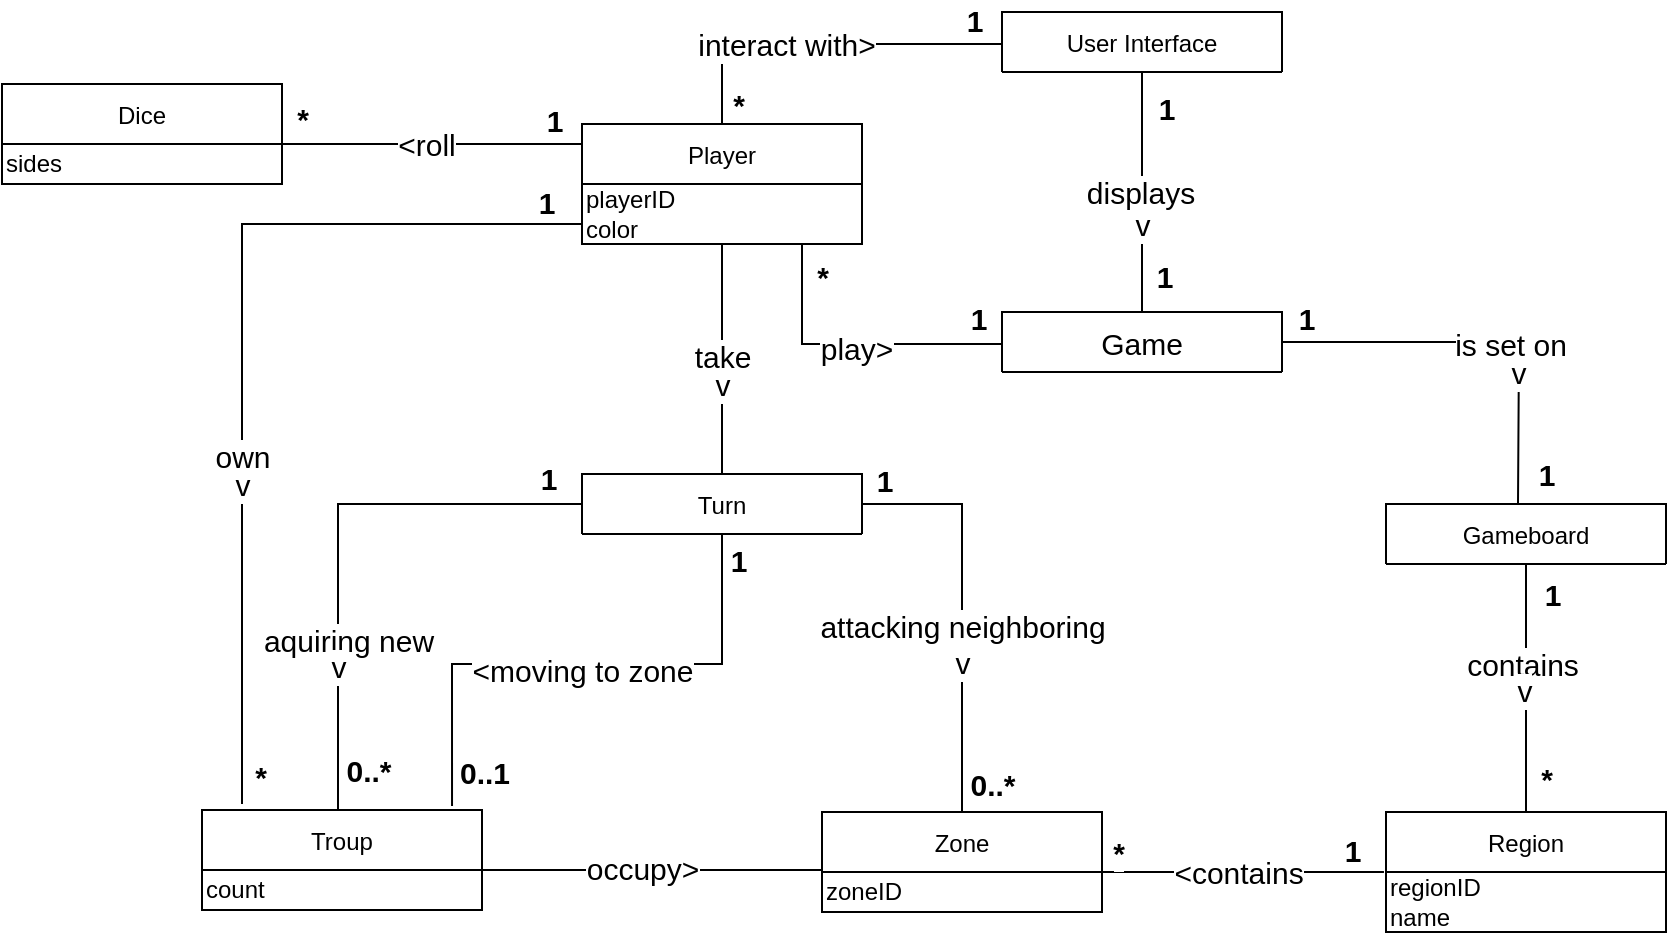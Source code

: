 <mxfile version="17.4.3" type="device"><diagram id="_PpX-6siAjh2ybpmOWNd" name="Page-1"><mxGraphModel dx="1792" dy="517" grid="1" gridSize="10" guides="1" tooltips="1" connect="1" arrows="1" fold="1" page="1" pageScale="1" pageWidth="850" pageHeight="1100" math="0" shadow="0"><root><mxCell id="0"/><mxCell id="1" parent="0"/><mxCell id="pQZbKmMFNrwizAt6MDCq-14" style="edgeStyle=orthogonalEdgeStyle;rounded=0;orthogonalLoop=1;jettySize=auto;html=1;entryX=0;entryY=0.5;entryDx=0;entryDy=0;fontSize=17;endArrow=none;endFill=0;" parent="1" source="MfmcGLz-_4HPF3tlukN0-1" target="MfmcGLz-_4HPF3tlukN0-37" edge="1"><mxGeometry relative="1" as="geometry"><Array as="points"><mxPoint x="240" y="480"/></Array></mxGeometry></mxCell><mxCell id="pQZbKmMFNrwizAt6MDCq-17" value="play&amp;gt;" style="edgeLabel;html=1;align=center;verticalAlign=middle;resizable=0;points=[];fontSize=15;" parent="pQZbKmMFNrwizAt6MDCq-14" vertex="1" connectable="0"><mxGeometry x="-0.053" y="-2" relative="1" as="geometry"><mxPoint x="5" as="offset"/></mxGeometry></mxCell><mxCell id="pQZbKmMFNrwizAt6MDCq-83" value="&lt;b&gt;1&lt;/b&gt;" style="edgeLabel;html=1;align=center;verticalAlign=middle;resizable=0;points=[];fontSize=15;" parent="pQZbKmMFNrwizAt6MDCq-14" vertex="1" connectable="0"><mxGeometry x="0.693" y="-2" relative="1" as="geometry"><mxPoint x="10" y="-15" as="offset"/></mxGeometry></mxCell><mxCell id="pQZbKmMFNrwizAt6MDCq-84" value="*" style="edgeLabel;html=1;align=center;verticalAlign=middle;resizable=0;points=[];fontSize=15;fontStyle=1" parent="pQZbKmMFNrwizAt6MDCq-14" vertex="1" connectable="0"><mxGeometry x="-0.787" y="2" relative="1" as="geometry"><mxPoint x="8" as="offset"/></mxGeometry></mxCell><mxCell id="pQZbKmMFNrwizAt6MDCq-15" style="edgeStyle=orthogonalEdgeStyle;rounded=0;orthogonalLoop=1;jettySize=auto;html=1;entryX=0;entryY=0.5;entryDx=0;entryDy=0;fontSize=17;endArrow=none;endFill=0;" parent="1" source="MfmcGLz-_4HPF3tlukN0-1" target="MfmcGLz-_4HPF3tlukN0-29" edge="1"><mxGeometry relative="1" as="geometry"><Array as="points"><mxPoint x="200" y="330"/></Array></mxGeometry></mxCell><mxCell id="pQZbKmMFNrwizAt6MDCq-16" value="interact with&amp;gt;" style="edgeLabel;html=1;align=center;verticalAlign=middle;resizable=0;points=[];fontSize=15;" parent="pQZbKmMFNrwizAt6MDCq-15" vertex="1" connectable="0"><mxGeometry x="-0.211" relative="1" as="geometry"><mxPoint as="offset"/></mxGeometry></mxCell><mxCell id="pQZbKmMFNrwizAt6MDCq-40" value="1" style="edgeLabel;html=1;align=center;verticalAlign=middle;resizable=0;points=[];fontSize=15;fontStyle=1" parent="pQZbKmMFNrwizAt6MDCq-15" vertex="1" connectable="0"><mxGeometry x="0.778" y="-1" relative="1" as="geometry"><mxPoint x="5" y="-13" as="offset"/></mxGeometry></mxCell><mxCell id="pQZbKmMFNrwizAt6MDCq-41" value="*" style="edgeLabel;html=1;align=center;verticalAlign=middle;resizable=0;points=[];fontSize=15;fontStyle=1" parent="pQZbKmMFNrwizAt6MDCq-15" vertex="1" connectable="0"><mxGeometry x="-0.678" y="-1" relative="1" as="geometry"><mxPoint x="7" y="19" as="offset"/></mxGeometry></mxCell><mxCell id="MfmcGLz-_4HPF3tlukN0-1" value="Player" style="swimlane;fontStyle=0;childLayout=stackLayout;horizontal=1;startSize=30;horizontalStack=0;resizeParent=1;resizeParentMax=0;resizeLast=0;collapsible=1;marginBottom=0;" parent="1" vertex="1"><mxGeometry x="130" y="370" width="140" height="60" as="geometry"/></mxCell><mxCell id="pQZbKmMFNrwizAt6MDCq-53" value="&lt;div align=&quot;left&quot;&gt;playerID&lt;/div&gt;color" style="text;html=1;align=left;verticalAlign=middle;resizable=0;points=[];autosize=1;strokeColor=none;fillColor=none;fontSize=12;" parent="MfmcGLz-_4HPF3tlukN0-1" vertex="1"><mxGeometry y="30" width="140" height="30" as="geometry"/></mxCell><mxCell id="MfmcGLz-_4HPF3tlukN0-5" value="Gameboard" style="swimlane;fontStyle=0;childLayout=stackLayout;horizontal=1;startSize=30;horizontalStack=0;resizeParent=1;resizeParentMax=0;resizeLast=0;collapsible=1;marginBottom=0;" parent="1" vertex="1"><mxGeometry x="532" y="560" width="140" height="30" as="geometry"/></mxCell><mxCell id="MfmcGLz-_4HPF3tlukN0-36" value="&amp;lt;&lt;font style=&quot;font-size: 15px&quot;&gt;contains&lt;/font&gt;&lt;font style=&quot;font-size: 15px&quot;&gt;&lt;font style=&quot;font-size: 15px&quot;&gt;&lt;br&gt;&lt;/font&gt;&lt;/font&gt;" style="edgeStyle=orthogonalEdgeStyle;rounded=0;orthogonalLoop=1;jettySize=auto;html=1;exitX=0.007;exitY=0.133;exitDx=0;exitDy=0;fontSize=15;endArrow=none;endFill=0;exitPerimeter=0;entryX=1;entryY=0.5;entryDx=0;entryDy=0;" parent="1" target="MfmcGLz-_4HPF3tlukN0-13" edge="1"><mxGeometry relative="1" as="geometry"><mxPoint x="530.98" y="743.99" as="sourcePoint"/><mxPoint x="390" y="740" as="targetPoint"/><Array as="points"><mxPoint x="390" y="744"/></Array></mxGeometry></mxCell><mxCell id="MfmcGLz-_4HPF3tlukN0-51" value="1" style="edgeLabel;html=1;align=center;verticalAlign=middle;resizable=0;points=[];fontSize=15;fontStyle=1" parent="MfmcGLz-_4HPF3tlukN0-36" vertex="1" connectable="0"><mxGeometry x="-0.832" relative="1" as="geometry"><mxPoint x="-4" y="-11" as="offset"/></mxGeometry></mxCell><mxCell id="MfmcGLz-_4HPF3tlukN0-52" value="*" style="edgeLabel;html=1;align=center;verticalAlign=middle;resizable=0;points=[];fontSize=17;fontStyle=1" parent="MfmcGLz-_4HPF3tlukN0-36" vertex="1" connectable="0"><mxGeometry x="0.755" y="-1" relative="1" as="geometry"><mxPoint x="-30" y="-12" as="offset"/></mxGeometry></mxCell><mxCell id="pQZbKmMFNrwizAt6MDCq-20" value="&lt;span style=&quot;font-size: 15px;&quot;&gt;*&lt;/span&gt;" style="edgeLabel;html=1;align=center;verticalAlign=middle;resizable=0;points=[];fontSize=15;fontStyle=1" parent="MfmcGLz-_4HPF3tlukN0-36" vertex="1" connectable="0"><mxGeometry x="0.831" y="-3" relative="1" as="geometry"><mxPoint y="-7" as="offset"/></mxGeometry></mxCell><mxCell id="MfmcGLz-_4HPF3tlukN0-9" value="Region" style="swimlane;fontStyle=0;childLayout=stackLayout;horizontal=1;startSize=30;horizontalStack=0;resizeParent=1;resizeParentMax=0;resizeLast=0;collapsible=1;marginBottom=0;" parent="1" vertex="1"><mxGeometry x="532" y="714" width="140" height="60" as="geometry"/></mxCell><mxCell id="pQZbKmMFNrwizAt6MDCq-66" value="&lt;div align=&quot;left&quot;&gt;regionID&lt;br&gt;name&lt;/div&gt;" style="text;html=1;align=left;verticalAlign=middle;resizable=0;points=[];autosize=1;strokeColor=none;fillColor=none;fontSize=12;" parent="MfmcGLz-_4HPF3tlukN0-9" vertex="1"><mxGeometry y="30" width="140" height="30" as="geometry"/></mxCell><mxCell id="MfmcGLz-_4HPF3tlukN0-13" value="Zone" style="swimlane;fontStyle=0;childLayout=stackLayout;horizontal=1;startSize=30;horizontalStack=0;resizeParent=1;resizeParentMax=0;resizeLast=0;collapsible=1;marginBottom=0;" parent="1" vertex="1"><mxGeometry x="250" y="714" width="140" height="50" as="geometry"/></mxCell><mxCell id="pQZbKmMFNrwizAt6MDCq-65" value="&lt;div align=&quot;left&quot;&gt;zoneID&lt;/div&gt;" style="text;html=1;align=left;verticalAlign=middle;resizable=0;points=[];autosize=1;strokeColor=none;fillColor=none;fontSize=12;" parent="MfmcGLz-_4HPF3tlukN0-13" vertex="1"><mxGeometry y="30" width="140" height="20" as="geometry"/></mxCell><mxCell id="MfmcGLz-_4HPF3tlukN0-17" value="Troup" style="swimlane;fontStyle=0;childLayout=stackLayout;horizontal=1;startSize=30;horizontalStack=0;resizeParent=1;resizeParentMax=0;resizeLast=0;collapsible=1;marginBottom=0;" parent="1" vertex="1"><mxGeometry x="-60" y="713" width="140" height="50" as="geometry"/></mxCell><mxCell id="pQZbKmMFNrwizAt6MDCq-64" value="&lt;div align=&quot;left&quot;&gt;count&lt;/div&gt;" style="text;html=1;align=left;verticalAlign=middle;resizable=0;points=[];autosize=1;strokeColor=none;fillColor=none;fontSize=12;" parent="MfmcGLz-_4HPF3tlukN0-17" vertex="1"><mxGeometry y="30" width="140" height="20" as="geometry"/></mxCell><mxCell id="MfmcGLz-_4HPF3tlukN0-25" value="Dice" style="swimlane;fontStyle=0;childLayout=stackLayout;horizontal=1;startSize=30;horizontalStack=0;resizeParent=1;resizeParentMax=0;resizeLast=0;collapsible=1;marginBottom=0;" parent="1" vertex="1"><mxGeometry x="-160" y="350" width="140" height="50" as="geometry"/></mxCell><mxCell id="pQZbKmMFNrwizAt6MDCq-63" value="&lt;div align=&quot;left&quot;&gt;sides&lt;/div&gt;" style="text;html=1;align=left;verticalAlign=middle;resizable=0;points=[];autosize=1;strokeColor=none;fillColor=none;fontSize=12;" parent="MfmcGLz-_4HPF3tlukN0-25" vertex="1"><mxGeometry y="30" width="140" height="20" as="geometry"/></mxCell><mxCell id="pQZbKmMFNrwizAt6MDCq-10" style="edgeStyle=orthogonalEdgeStyle;rounded=0;orthogonalLoop=1;jettySize=auto;html=1;entryX=0.5;entryY=0;entryDx=0;entryDy=0;fontSize=17;endArrow=none;endFill=0;" parent="1" source="MfmcGLz-_4HPF3tlukN0-29" target="MfmcGLz-_4HPF3tlukN0-37" edge="1"><mxGeometry relative="1" as="geometry"/></mxCell><mxCell id="pQZbKmMFNrwizAt6MDCq-12" value="&lt;b style=&quot;font-size: 15px;&quot;&gt;1&lt;/b&gt;" style="edgeLabel;html=1;align=center;verticalAlign=middle;resizable=0;points=[];fontSize=15;" parent="pQZbKmMFNrwizAt6MDCq-10" vertex="1" connectable="0"><mxGeometry x="-0.733" y="1" relative="1" as="geometry"><mxPoint x="11" y="2" as="offset"/></mxGeometry></mxCell><mxCell id="pQZbKmMFNrwizAt6MDCq-11" value="displays" style="edgeLabel;html=1;align=center;verticalAlign=middle;resizable=0;points=[];fontSize=15;" parent="pQZbKmMFNrwizAt6MDCq-10" vertex="1" connectable="0"><mxGeometry x="0.2" y="-1" relative="1" as="geometry"><mxPoint y="-12" as="offset"/></mxGeometry></mxCell><mxCell id="pQZbKmMFNrwizAt6MDCq-13" value="&lt;b style=&quot;font-size: 15px;&quot;&gt;1&lt;/b&gt;" style="edgeLabel;html=1;align=center;verticalAlign=middle;resizable=0;points=[];fontSize=15;" parent="pQZbKmMFNrwizAt6MDCq-10" vertex="1" connectable="0"><mxGeometry x="0.711" y="3" relative="1" as="geometry"><mxPoint x="8" y="-1" as="offset"/></mxGeometry></mxCell><mxCell id="MfmcGLz-_4HPF3tlukN0-29" value="User Interface" style="swimlane;fontStyle=0;childLayout=stackLayout;horizontal=1;startSize=30;horizontalStack=0;resizeParent=1;resizeParentMax=0;resizeLast=0;collapsible=1;marginBottom=0;" parent="1" vertex="1"><mxGeometry x="340" y="314" width="140" height="30" as="geometry"/></mxCell><mxCell id="MfmcGLz-_4HPF3tlukN0-33" style="edgeStyle=orthogonalEdgeStyle;rounded=0;orthogonalLoop=1;jettySize=auto;html=1;entryX=0.5;entryY=0;entryDx=0;entryDy=0;endArrow=none;endFill=0;exitX=0.5;exitY=1;exitDx=0;exitDy=0;" parent="1" source="MfmcGLz-_4HPF3tlukN0-5" target="MfmcGLz-_4HPF3tlukN0-9" edge="1"><mxGeometry relative="1" as="geometry"><Array as="points"><mxPoint x="602" y="610"/><mxPoint x="602" y="610"/></Array><mxPoint x="600" y="620" as="sourcePoint"/></mxGeometry></mxCell><mxCell id="MfmcGLz-_4HPF3tlukN0-34" value="&lt;font style=&quot;font-size: 15px&quot;&gt;contains&lt;br&gt;&lt;/font&gt;" style="edgeLabel;html=1;align=center;verticalAlign=middle;resizable=0;points=[];" parent="MfmcGLz-_4HPF3tlukN0-33" vertex="1" connectable="0"><mxGeometry x="0.222" y="-2" relative="1" as="geometry"><mxPoint y="-26" as="offset"/></mxGeometry></mxCell><mxCell id="pQZbKmMFNrwizAt6MDCq-6" value="&lt;b style=&quot;font-size: 15px;&quot;&gt;1&lt;/b&gt;" style="edgeLabel;html=1;align=center;verticalAlign=middle;resizable=0;points=[];fontSize=15;" parent="MfmcGLz-_4HPF3tlukN0-33" vertex="1" connectable="0"><mxGeometry x="-0.756" y="2" relative="1" as="geometry"><mxPoint x="11" as="offset"/></mxGeometry></mxCell><mxCell id="pQZbKmMFNrwizAt6MDCq-7" value="&lt;b style=&quot;font-size: 15px;&quot;&gt;*&lt;/b&gt;" style="edgeLabel;html=1;align=center;verticalAlign=middle;resizable=0;points=[];fontSize=15;" parent="MfmcGLz-_4HPF3tlukN0-33" vertex="1" connectable="0"><mxGeometry x="0.289" relative="1" as="geometry"><mxPoint x="10" y="27" as="offset"/></mxGeometry></mxCell><mxCell id="MfmcGLz-_4HPF3tlukN0-41" style="edgeStyle=orthogonalEdgeStyle;rounded=0;orthogonalLoop=1;jettySize=auto;html=1;entryX=0.5;entryY=0;entryDx=0;entryDy=0;fontSize=15;exitX=1;exitY=0.5;exitDx=0;exitDy=0;endArrow=none;endFill=0;" parent="1" source="MfmcGLz-_4HPF3tlukN0-37" edge="1"><mxGeometry relative="1" as="geometry"><mxPoint x="488" y="480" as="sourcePoint"/><mxPoint x="598" y="560" as="targetPoint"/></mxGeometry></mxCell><mxCell id="MfmcGLz-_4HPF3tlukN0-42" value="is set on" style="edgeLabel;html=1;align=center;verticalAlign=middle;resizable=0;points=[];fontSize=15;" parent="MfmcGLz-_4HPF3tlukN0-41" vertex="1" connectable="0"><mxGeometry x="-0.179" y="-1" relative="1" as="geometry"><mxPoint x="32" as="offset"/></mxGeometry></mxCell><mxCell id="pQZbKmMFNrwizAt6MDCq-8" value="&lt;b style=&quot;font-size: 15px;&quot;&gt;1&lt;/b&gt;" style="edgeLabel;html=1;align=center;verticalAlign=middle;resizable=0;points=[];fontSize=15;" parent="MfmcGLz-_4HPF3tlukN0-41" vertex="1" connectable="0"><mxGeometry x="0.495" y="2" relative="1" as="geometry"><mxPoint x="11" y="35" as="offset"/></mxGeometry></mxCell><mxCell id="pQZbKmMFNrwizAt6MDCq-9" value="&lt;b style=&quot;font-size: 15px;&quot;&gt;1&lt;/b&gt;" style="edgeLabel;html=1;align=center;verticalAlign=middle;resizable=0;points=[];fontSize=15;" parent="MfmcGLz-_4HPF3tlukN0-41" vertex="1" connectable="0"><mxGeometry x="-0.859" y="-1" relative="1" as="geometry"><mxPoint x="-2" y="-13" as="offset"/></mxGeometry></mxCell><mxCell id="MfmcGLz-_4HPF3tlukN0-37" value="Game" style="swimlane;fontStyle=0;childLayout=stackLayout;horizontal=1;startSize=30;horizontalStack=0;resizeParent=1;resizeParentMax=0;resizeLast=0;collapsible=1;marginBottom=0;fontSize=15;" parent="1" vertex="1"><mxGeometry x="340" y="464" width="140" height="30" as="geometry"/></mxCell><mxCell id="pQZbKmMFNrwizAt6MDCq-18" style="edgeStyle=orthogonalEdgeStyle;rounded=0;orthogonalLoop=1;jettySize=auto;html=1;fontSize=15;endArrow=none;endFill=0;entryX=1;entryY=0.5;entryDx=0;entryDy=0;" parent="1" target="MfmcGLz-_4HPF3tlukN0-25" edge="1"><mxGeometry relative="1" as="geometry"><mxPoint x="130" y="380" as="sourcePoint"/><mxPoint x="-1" y="400" as="targetPoint"/><Array as="points"><mxPoint x="129" y="380"/><mxPoint x="-20" y="380"/></Array></mxGeometry></mxCell><mxCell id="pQZbKmMFNrwizAt6MDCq-19" value="&amp;lt;roll" style="edgeLabel;html=1;align=center;verticalAlign=middle;resizable=0;points=[];fontSize=15;" parent="pQZbKmMFNrwizAt6MDCq-18" vertex="1" connectable="0"><mxGeometry x="-0.222" y="3" relative="1" as="geometry"><mxPoint x="-18" y="-3" as="offset"/></mxGeometry></mxCell><mxCell id="pQZbKmMFNrwizAt6MDCq-85" value="*" style="edgeLabel;html=1;align=center;verticalAlign=middle;resizable=0;points=[];fontSize=15;fontStyle=1" parent="pQZbKmMFNrwizAt6MDCq-18" vertex="1" connectable="0"><mxGeometry x="0.561" y="3" relative="1" as="geometry"><mxPoint x="-19" y="-16" as="offset"/></mxGeometry></mxCell><mxCell id="pQZbKmMFNrwizAt6MDCq-86" value="1" style="edgeLabel;html=1;align=center;verticalAlign=middle;resizable=0;points=[];fontSize=15;fontStyle=1" parent="pQZbKmMFNrwizAt6MDCq-18" vertex="1" connectable="0"><mxGeometry x="-0.819" relative="1" as="geometry"><mxPoint y="-12" as="offset"/></mxGeometry></mxCell><mxCell id="pQZbKmMFNrwizAt6MDCq-21" style="edgeStyle=orthogonalEdgeStyle;rounded=0;orthogonalLoop=1;jettySize=auto;html=1;entryX=0;entryY=0.5;entryDx=0;entryDy=0;fontSize=17;endArrow=none;endFill=0;" parent="1" target="MfmcGLz-_4HPF3tlukN0-13" edge="1"><mxGeometry relative="1" as="geometry"><mxPoint x="80" y="743" as="sourcePoint"/><Array as="points"><mxPoint x="160" y="743"/><mxPoint x="160" y="743"/></Array></mxGeometry></mxCell><mxCell id="pQZbKmMFNrwizAt6MDCq-22" value="&lt;font style=&quot;font-size: 15px&quot;&gt;occupy&amp;gt;&lt;/font&gt;" style="edgeLabel;html=1;align=center;verticalAlign=middle;resizable=0;points=[];fontSize=17;" parent="pQZbKmMFNrwizAt6MDCq-21" vertex="1" connectable="0"><mxGeometry x="-0.262" y="-2" relative="1" as="geometry"><mxPoint x="16" y="-2" as="offset"/></mxGeometry></mxCell><mxCell id="pQZbKmMFNrwizAt6MDCq-34" style="edgeStyle=orthogonalEdgeStyle;rounded=0;orthogonalLoop=1;jettySize=auto;html=1;entryX=0.5;entryY=0;entryDx=0;entryDy=0;fontSize=15;endArrow=none;endFill=0;" parent="1" source="pQZbKmMFNrwizAt6MDCq-26" target="MfmcGLz-_4HPF3tlukN0-13" edge="1"><mxGeometry relative="1" as="geometry"><Array as="points"><mxPoint x="320" y="560"/></Array></mxGeometry></mxCell><mxCell id="pQZbKmMFNrwizAt6MDCq-35" value="attacking neighboring" style="edgeLabel;html=1;align=center;verticalAlign=middle;resizable=0;points=[];fontSize=15;" parent="pQZbKmMFNrwizAt6MDCq-34" vertex="1" connectable="0"><mxGeometry x="-0.123" y="-1" relative="1" as="geometry"><mxPoint x="1" y="21" as="offset"/></mxGeometry></mxCell><mxCell id="pQZbKmMFNrwizAt6MDCq-71" value="&lt;b&gt;0..*&lt;/b&gt;" style="edgeLabel;html=1;align=center;verticalAlign=middle;resizable=0;points=[];fontSize=15;" parent="pQZbKmMFNrwizAt6MDCq-34" vertex="1" connectable="0"><mxGeometry x="0.9" y="-1" relative="1" as="geometry"><mxPoint x="16" y="-4" as="offset"/></mxGeometry></mxCell><mxCell id="pQZbKmMFNrwizAt6MDCq-82" value="&lt;b&gt;1&lt;/b&gt;" style="edgeLabel;html=1;align=center;verticalAlign=middle;resizable=0;points=[];fontSize=15;" parent="pQZbKmMFNrwizAt6MDCq-34" vertex="1" connectable="0"><mxGeometry x="-0.892" y="3" relative="1" as="geometry"><mxPoint y="-9" as="offset"/></mxGeometry></mxCell><mxCell id="pQZbKmMFNrwizAt6MDCq-38" style="edgeStyle=orthogonalEdgeStyle;rounded=0;orthogonalLoop=1;jettySize=auto;html=1;entryX=0.85;entryY=0;entryDx=0;entryDy=0;fontSize=15;endArrow=none;endFill=0;entryPerimeter=0;exitX=0;exitY=0.5;exitDx=0;exitDy=0;" parent="1" source="pQZbKmMFNrwizAt6MDCq-26" edge="1"><mxGeometry relative="1" as="geometry"><mxPoint x="78" y="560" as="sourcePoint"/><mxPoint x="7" y="713" as="targetPoint"/><Array as="points"><mxPoint x="8" y="560"/></Array></mxGeometry></mxCell><mxCell id="pQZbKmMFNrwizAt6MDCq-39" value="aquiring new&lt;br&gt;" style="edgeLabel;html=1;align=center;verticalAlign=middle;resizable=0;points=[];fontSize=15;" parent="pQZbKmMFNrwizAt6MDCq-38" vertex="1" connectable="0"><mxGeometry x="0.495" y="-1" relative="1" as="geometry"><mxPoint x="6" y="-17" as="offset"/></mxGeometry></mxCell><mxCell id="pQZbKmMFNrwizAt6MDCq-73" value="&lt;b&gt;0..*&lt;/b&gt;" style="edgeLabel;html=1;align=center;verticalAlign=middle;resizable=0;points=[];fontSize=15;" parent="pQZbKmMFNrwizAt6MDCq-38" vertex="1" connectable="0"><mxGeometry x="0.847" y="2" relative="1" as="geometry"><mxPoint x="13" as="offset"/></mxGeometry></mxCell><mxCell id="pQZbKmMFNrwizAt6MDCq-80" value="1" style="edgeLabel;html=1;align=center;verticalAlign=middle;resizable=0;points=[];fontSize=15;fontStyle=1" parent="pQZbKmMFNrwizAt6MDCq-38" vertex="1" connectable="0"><mxGeometry x="-0.876" relative="1" as="geometry"><mxPoint y="-13" as="offset"/></mxGeometry></mxCell><mxCell id="D3B31T5IqJesu-wh9igd-1" value="v" style="edgeLabel;html=1;align=center;verticalAlign=middle;resizable=0;points=[];fontSize=15;" vertex="1" connectable="0" parent="pQZbKmMFNrwizAt6MDCq-38"><mxGeometry x="0.505" relative="1" as="geometry"><mxPoint y="-5" as="offset"/></mxGeometry></mxCell><mxCell id="pQZbKmMFNrwizAt6MDCq-76" style="edgeStyle=orthogonalEdgeStyle;rounded=0;orthogonalLoop=1;jettySize=auto;html=1;fontSize=15;endArrow=none;endFill=0;entryX=0.893;entryY=-0.04;entryDx=0;entryDy=0;entryPerimeter=0;" parent="1" source="pQZbKmMFNrwizAt6MDCq-26" target="MfmcGLz-_4HPF3tlukN0-17" edge="1"><mxGeometry relative="1" as="geometry"><mxPoint x="65" y="710" as="targetPoint"/><Array as="points"><mxPoint x="200" y="640"/><mxPoint x="65" y="640"/></Array></mxGeometry></mxCell><mxCell id="pQZbKmMFNrwizAt6MDCq-77" value="&amp;lt;moving to zone" style="edgeLabel;html=1;align=center;verticalAlign=middle;resizable=0;points=[];fontSize=15;" parent="pQZbKmMFNrwizAt6MDCq-76" vertex="1" connectable="0"><mxGeometry x="0.063" y="3" relative="1" as="geometry"><mxPoint x="9" as="offset"/></mxGeometry></mxCell><mxCell id="pQZbKmMFNrwizAt6MDCq-79" value="0..1" style="edgeLabel;html=1;align=center;verticalAlign=middle;resizable=0;points=[];fontSize=15;fontStyle=1" parent="pQZbKmMFNrwizAt6MDCq-76" vertex="1" connectable="0"><mxGeometry x="0.838" y="1" relative="1" as="geometry"><mxPoint x="15" y="5" as="offset"/></mxGeometry></mxCell><mxCell id="pQZbKmMFNrwizAt6MDCq-81" value="&lt;b&gt;1&lt;/b&gt;" style="edgeLabel;html=1;align=center;verticalAlign=middle;resizable=0;points=[];fontSize=15;" parent="pQZbKmMFNrwizAt6MDCq-76" vertex="1" connectable="0"><mxGeometry x="-0.875" relative="1" as="geometry"><mxPoint x="8" y="-4" as="offset"/></mxGeometry></mxCell><mxCell id="pQZbKmMFNrwizAt6MDCq-26" value="Turn" style="swimlane;fontStyle=0;childLayout=stackLayout;horizontal=1;startSize=30;horizontalStack=0;resizeParent=1;resizeParentMax=0;resizeLast=0;collapsible=1;marginBottom=0;labelBorderColor=none;fontSize=12;" parent="1" vertex="1"><mxGeometry x="130" y="545" width="140" height="30" as="geometry"/></mxCell><mxCell id="pQZbKmMFNrwizAt6MDCq-30" style="edgeStyle=orthogonalEdgeStyle;rounded=0;orthogonalLoop=1;jettySize=auto;html=1;entryX=0.5;entryY=0;entryDx=0;entryDy=0;fontSize=12;endArrow=none;endFill=0;" parent="1" target="pQZbKmMFNrwizAt6MDCq-26" edge="1"><mxGeometry relative="1" as="geometry"><mxPoint x="200" y="430" as="sourcePoint"/><Array as="points"><mxPoint x="200" y="450"/><mxPoint x="200" y="450"/></Array></mxGeometry></mxCell><mxCell id="pQZbKmMFNrwizAt6MDCq-31" value="&lt;font style=&quot;font-size: 15px&quot;&gt;take&lt;/font&gt;" style="edgeLabel;html=1;align=center;verticalAlign=middle;resizable=0;points=[];fontSize=14;" parent="pQZbKmMFNrwizAt6MDCq-30" vertex="1" connectable="0"><mxGeometry x="-0.22" y="-1" relative="1" as="geometry"><mxPoint x="1" y="11" as="offset"/></mxGeometry></mxCell><mxCell id="pQZbKmMFNrwizAt6MDCq-36" style="edgeStyle=orthogonalEdgeStyle;rounded=0;orthogonalLoop=1;jettySize=auto;html=1;fontSize=15;endArrow=none;endFill=0;" parent="1" edge="1"><mxGeometry relative="1" as="geometry"><mxPoint x="130" y="415" as="sourcePoint"/><mxPoint x="-40" y="710" as="targetPoint"/><Array as="points"><mxPoint x="130" y="420"/><mxPoint x="-40" y="420"/></Array></mxGeometry></mxCell><mxCell id="pQZbKmMFNrwizAt6MDCq-37" value="own" style="edgeLabel;html=1;align=center;verticalAlign=middle;resizable=0;points=[];fontSize=15;" parent="pQZbKmMFNrwizAt6MDCq-36" vertex="1" connectable="0"><mxGeometry x="0.069" y="2" relative="1" as="geometry"><mxPoint x="-2" y="42" as="offset"/></mxGeometry></mxCell><mxCell id="pQZbKmMFNrwizAt6MDCq-68" value="&lt;b&gt;&lt;font style=&quot;font-size: 15px&quot;&gt;*&lt;/font&gt;&lt;/b&gt;" style="edgeLabel;html=1;align=center;verticalAlign=middle;resizable=0;points=[];fontSize=12;" parent="pQZbKmMFNrwizAt6MDCq-36" vertex="1" connectable="0"><mxGeometry x="0.923" relative="1" as="geometry"><mxPoint x="9" y="4" as="offset"/></mxGeometry></mxCell><mxCell id="pQZbKmMFNrwizAt6MDCq-69" value="&lt;b&gt;1&lt;/b&gt;" style="edgeLabel;html=1;align=center;verticalAlign=middle;resizable=0;points=[];fontSize=15;" parent="pQZbKmMFNrwizAt6MDCq-36" vertex="1" connectable="0"><mxGeometry x="-0.861" y="3" relative="1" as="geometry"><mxPoint x="9" y="-14" as="offset"/></mxGeometry></mxCell><mxCell id="D3B31T5IqJesu-wh9igd-2" value="v" style="edgeLabel;html=1;align=center;verticalAlign=middle;resizable=0;points=[];fontSize=15;" vertex="1" connectable="0" parent="1"><mxGeometry x="200.004" y="499.998" as="geometry"/></mxCell><mxCell id="D3B31T5IqJesu-wh9igd-3" value="v" style="edgeLabel;html=1;align=center;verticalAlign=middle;resizable=0;points=[];fontSize=15;" vertex="1" connectable="0" parent="1"><mxGeometry x="320.004" y="638.998" as="geometry"/></mxCell><mxCell id="D3B31T5IqJesu-wh9igd-4" value="v" style="edgeLabel;html=1;align=center;verticalAlign=middle;resizable=0;points=[];fontSize=15;" vertex="1" connectable="0" parent="1"><mxGeometry x="410.004" y="419.998" as="geometry"/></mxCell><mxCell id="D3B31T5IqJesu-wh9igd-5" value="v" style="edgeLabel;html=1;align=center;verticalAlign=middle;resizable=0;points=[];fontSize=15;" vertex="1" connectable="0" parent="1"><mxGeometry x="598.004" y="493.998" as="geometry"/></mxCell><mxCell id="D3B31T5IqJesu-wh9igd-6" value="v" style="edgeLabel;html=1;align=center;verticalAlign=middle;resizable=0;points=[];fontSize=15;" vertex="1" connectable="0" parent="1"><mxGeometry x="601.004" y="652.998" as="geometry"/></mxCell><mxCell id="D3B31T5IqJesu-wh9igd-7" value="v" style="edgeLabel;html=1;align=center;verticalAlign=middle;resizable=0;points=[];fontSize=15;" vertex="1" connectable="0" parent="1"><mxGeometry x="-39.996" y="549.998" as="geometry"/></mxCell></root></mxGraphModel></diagram></mxfile>